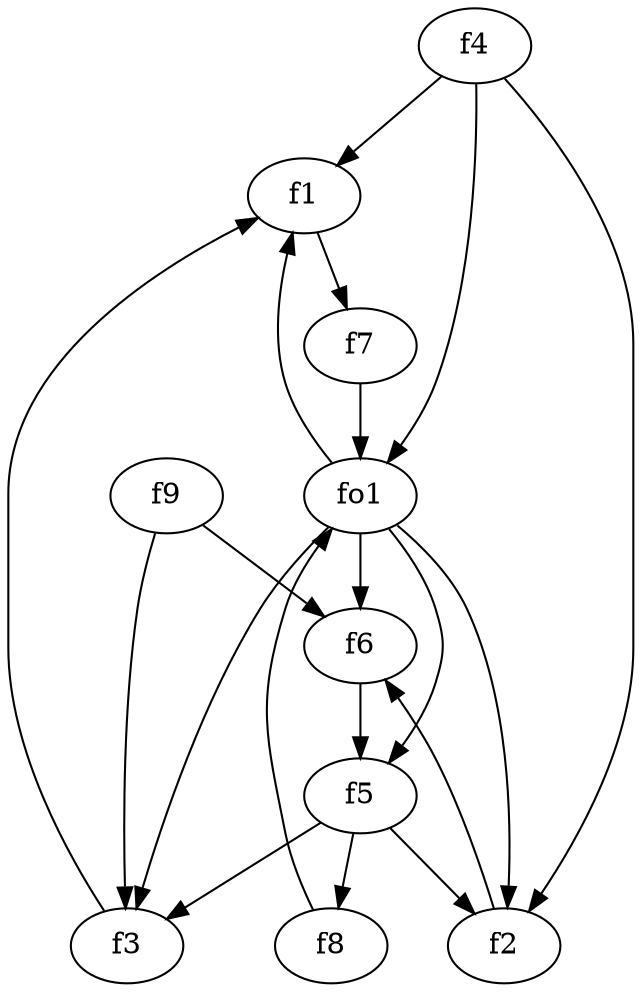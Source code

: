 strict digraph  {
f1;
f2;
f3;
f4;
f5;
f6;
f7;
f8;
f9;
fo1;
f1 -> f7  [weight=2];
f2 -> f6  [weight=2];
f3 -> f1  [weight=2];
f4 -> fo1  [weight=2];
f4 -> f2  [weight=2];
f4 -> f1  [weight=2];
f5 -> f8  [weight=2];
f5 -> f2  [weight=2];
f5 -> f3  [weight=2];
f6 -> f5  [weight=2];
f7 -> fo1  [weight=2];
f8 -> fo1  [weight=2];
f9 -> f6  [weight=2];
f9 -> f3  [weight=2];
fo1 -> f6  [weight=2];
fo1 -> f3  [weight=2];
fo1 -> f2  [weight=2];
fo1 -> f5  [weight=2];
fo1 -> f1  [weight=2];
}
